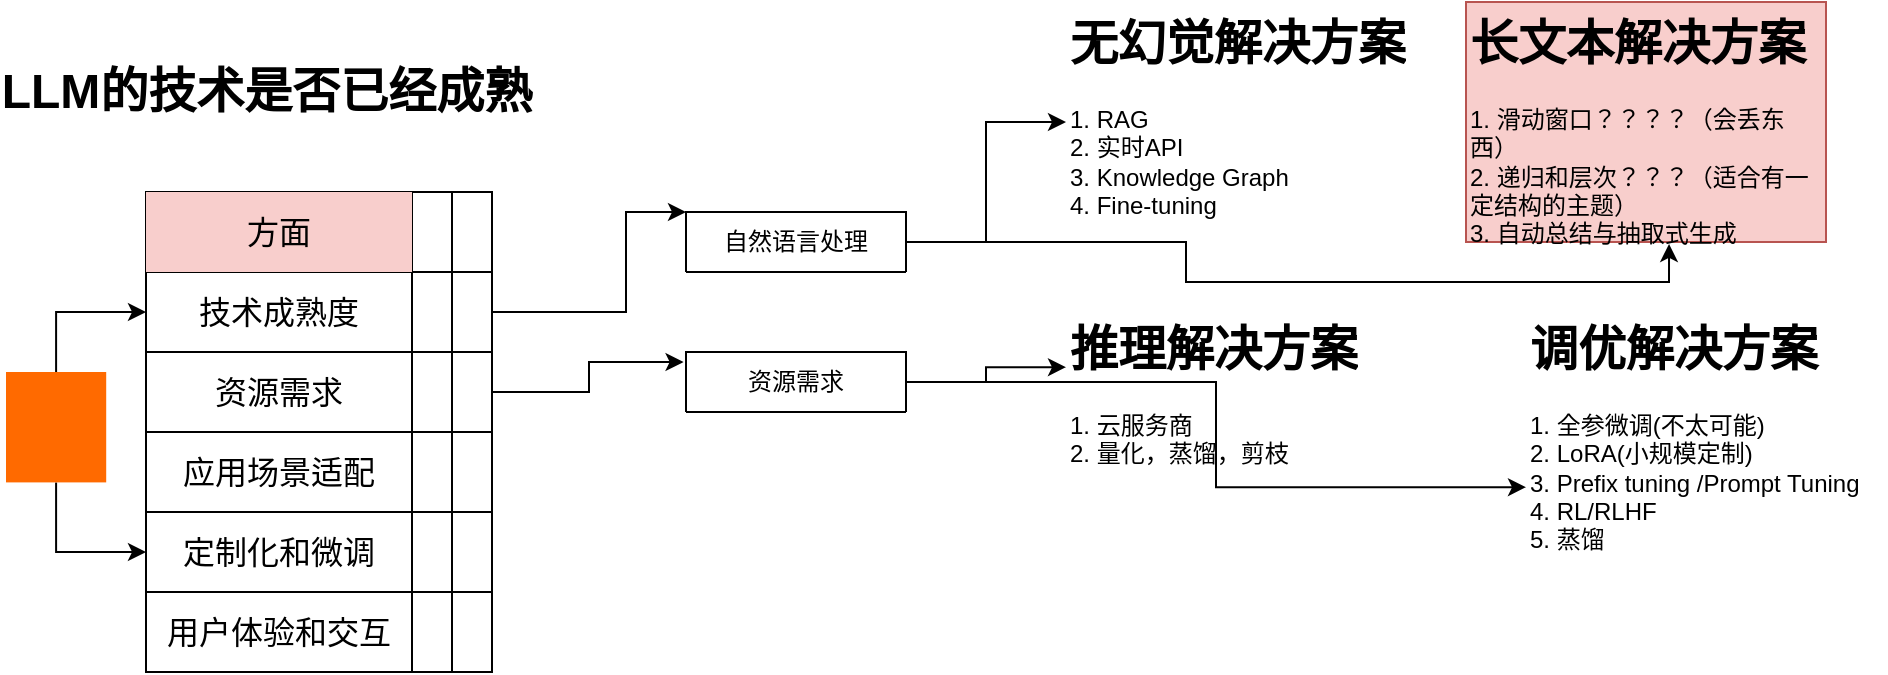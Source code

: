 <mxfile version="26.0.11">
  <diagram name="Page-1" id="aXLdkPHUdD-rzOrkCxJx">
    <mxGraphModel dx="1845" dy="1731" grid="1" gridSize="10" guides="1" tooltips="1" connect="1" arrows="1" fold="1" page="1" pageScale="1" pageWidth="827" pageHeight="1169" math="0" shadow="0">
      <root>
        <mxCell id="0" />
        <mxCell id="1" parent="0" />
        <mxCell id="ion_yS7d4o4E_soSJtq_-2" value="LLM的技术是否已经成熟" style="text;strokeColor=none;fillColor=none;html=1;fontSize=24;fontStyle=1;verticalAlign=middle;align=center;" vertex="1" parent="1">
          <mxGeometry x="80" y="10" width="100" height="40" as="geometry" />
        </mxCell>
        <mxCell id="ion_yS7d4o4E_soSJtq_-28" value="" style="shape=table;startSize=0;container=1;collapsible=0;childLayout=tableLayout;fontSize=16;" vertex="1" parent="1">
          <mxGeometry x="70" y="80" width="173" height="120" as="geometry" />
        </mxCell>
        <mxCell id="ion_yS7d4o4E_soSJtq_-29" value="" style="shape=tableRow;horizontal=0;startSize=0;swimlaneHead=0;swimlaneBody=0;strokeColor=inherit;top=0;left=0;bottom=0;right=0;collapsible=0;dropTarget=0;fillColor=none;points=[[0,0.5],[1,0.5]];portConstraint=eastwest;fontSize=16;" vertex="1" parent="ion_yS7d4o4E_soSJtq_-28">
          <mxGeometry width="173" height="40" as="geometry" />
        </mxCell>
        <mxCell id="ion_yS7d4o4E_soSJtq_-30" value="方面" style="shape=partialRectangle;html=1;whiteSpace=wrap;connectable=0;strokeColor=#b85450;overflow=hidden;fillColor=#f8cecc;top=0;left=0;bottom=0;right=0;pointerEvents=1;fontSize=16;" vertex="1" parent="ion_yS7d4o4E_soSJtq_-29">
          <mxGeometry width="133" height="40" as="geometry">
            <mxRectangle width="133" height="40" as="alternateBounds" />
          </mxGeometry>
        </mxCell>
        <mxCell id="ion_yS7d4o4E_soSJtq_-31" value="" style="shape=partialRectangle;html=1;whiteSpace=wrap;connectable=0;strokeColor=inherit;overflow=hidden;fillColor=none;top=0;left=0;bottom=0;right=0;pointerEvents=1;fontSize=16;" vertex="1" parent="ion_yS7d4o4E_soSJtq_-29">
          <mxGeometry x="133" width="20" height="40" as="geometry">
            <mxRectangle width="20" height="40" as="alternateBounds" />
          </mxGeometry>
        </mxCell>
        <mxCell id="ion_yS7d4o4E_soSJtq_-32" value="" style="shape=partialRectangle;html=1;whiteSpace=wrap;connectable=0;strokeColor=inherit;overflow=hidden;fillColor=none;top=0;left=0;bottom=0;right=0;pointerEvents=1;fontSize=16;" vertex="1" parent="ion_yS7d4o4E_soSJtq_-29">
          <mxGeometry x="153" width="20" height="40" as="geometry">
            <mxRectangle width="20" height="40" as="alternateBounds" />
          </mxGeometry>
        </mxCell>
        <mxCell id="ion_yS7d4o4E_soSJtq_-33" value="" style="shape=tableRow;horizontal=0;startSize=0;swimlaneHead=0;swimlaneBody=0;strokeColor=inherit;top=0;left=0;bottom=0;right=0;collapsible=0;dropTarget=0;fillColor=none;points=[[0,0.5],[1,0.5]];portConstraint=eastwest;fontSize=16;" vertex="1" parent="ion_yS7d4o4E_soSJtq_-28">
          <mxGeometry y="40" width="173" height="40" as="geometry" />
        </mxCell>
        <mxCell id="ion_yS7d4o4E_soSJtq_-34" value="技术成熟度" style="shape=partialRectangle;html=1;whiteSpace=wrap;connectable=0;strokeColor=inherit;overflow=hidden;fillColor=none;top=0;left=0;bottom=0;right=0;pointerEvents=1;fontSize=16;" vertex="1" parent="ion_yS7d4o4E_soSJtq_-33">
          <mxGeometry width="133" height="40" as="geometry">
            <mxRectangle width="133" height="40" as="alternateBounds" />
          </mxGeometry>
        </mxCell>
        <mxCell id="ion_yS7d4o4E_soSJtq_-35" value="" style="shape=partialRectangle;html=1;whiteSpace=wrap;connectable=0;strokeColor=inherit;overflow=hidden;fillColor=none;top=0;left=0;bottom=0;right=0;pointerEvents=1;fontSize=16;" vertex="1" parent="ion_yS7d4o4E_soSJtq_-33">
          <mxGeometry x="133" width="20" height="40" as="geometry">
            <mxRectangle width="20" height="40" as="alternateBounds" />
          </mxGeometry>
        </mxCell>
        <mxCell id="ion_yS7d4o4E_soSJtq_-36" value="" style="shape=partialRectangle;html=1;whiteSpace=wrap;connectable=0;strokeColor=inherit;overflow=hidden;fillColor=none;top=0;left=0;bottom=0;right=0;pointerEvents=1;fontSize=16;" vertex="1" parent="ion_yS7d4o4E_soSJtq_-33">
          <mxGeometry x="153" width="20" height="40" as="geometry">
            <mxRectangle width="20" height="40" as="alternateBounds" />
          </mxGeometry>
        </mxCell>
        <mxCell id="ion_yS7d4o4E_soSJtq_-37" value="" style="shape=tableRow;horizontal=0;startSize=0;swimlaneHead=0;swimlaneBody=0;strokeColor=inherit;top=0;left=0;bottom=0;right=0;collapsible=0;dropTarget=0;fillColor=none;points=[[0,0.5],[1,0.5]];portConstraint=eastwest;fontSize=16;" vertex="1" parent="ion_yS7d4o4E_soSJtq_-28">
          <mxGeometry y="80" width="173" height="40" as="geometry" />
        </mxCell>
        <mxCell id="ion_yS7d4o4E_soSJtq_-38" value="资源需求" style="shape=partialRectangle;html=1;whiteSpace=wrap;connectable=0;strokeColor=inherit;overflow=hidden;fillColor=none;top=0;left=0;bottom=0;right=0;pointerEvents=1;fontSize=16;" vertex="1" parent="ion_yS7d4o4E_soSJtq_-37">
          <mxGeometry width="133" height="40" as="geometry">
            <mxRectangle width="133" height="40" as="alternateBounds" />
          </mxGeometry>
        </mxCell>
        <mxCell id="ion_yS7d4o4E_soSJtq_-39" value="" style="shape=partialRectangle;html=1;whiteSpace=wrap;connectable=0;strokeColor=inherit;overflow=hidden;fillColor=none;top=0;left=0;bottom=0;right=0;pointerEvents=1;fontSize=16;" vertex="1" parent="ion_yS7d4o4E_soSJtq_-37">
          <mxGeometry x="133" width="20" height="40" as="geometry">
            <mxRectangle width="20" height="40" as="alternateBounds" />
          </mxGeometry>
        </mxCell>
        <mxCell id="ion_yS7d4o4E_soSJtq_-40" value="" style="shape=partialRectangle;html=1;whiteSpace=wrap;connectable=0;strokeColor=inherit;overflow=hidden;fillColor=none;top=0;left=0;bottom=0;right=0;pointerEvents=1;fontSize=16;" vertex="1" parent="ion_yS7d4o4E_soSJtq_-37">
          <mxGeometry x="153" width="20" height="40" as="geometry">
            <mxRectangle width="20" height="40" as="alternateBounds" />
          </mxGeometry>
        </mxCell>
        <mxCell id="ion_yS7d4o4E_soSJtq_-41" value="" style="shape=table;startSize=0;container=1;collapsible=0;childLayout=tableLayout;fontSize=16;" vertex="1" parent="1">
          <mxGeometry x="70" y="200" width="173" height="120" as="geometry" />
        </mxCell>
        <mxCell id="ion_yS7d4o4E_soSJtq_-42" value="" style="shape=tableRow;horizontal=0;startSize=0;swimlaneHead=0;swimlaneBody=0;strokeColor=inherit;top=0;left=0;bottom=0;right=0;collapsible=0;dropTarget=0;fillColor=none;points=[[0,0.5],[1,0.5]];portConstraint=eastwest;fontSize=16;" vertex="1" parent="ion_yS7d4o4E_soSJtq_-41">
          <mxGeometry width="173" height="40" as="geometry" />
        </mxCell>
        <mxCell id="ion_yS7d4o4E_soSJtq_-43" value="应用场景适配" style="shape=partialRectangle;html=1;whiteSpace=wrap;connectable=0;strokeColor=inherit;overflow=hidden;fillColor=none;top=0;left=0;bottom=0;right=0;pointerEvents=1;fontSize=16;" vertex="1" parent="ion_yS7d4o4E_soSJtq_-42">
          <mxGeometry width="133" height="40" as="geometry">
            <mxRectangle width="133" height="40" as="alternateBounds" />
          </mxGeometry>
        </mxCell>
        <mxCell id="ion_yS7d4o4E_soSJtq_-44" value="" style="shape=partialRectangle;html=1;whiteSpace=wrap;connectable=0;strokeColor=inherit;overflow=hidden;fillColor=none;top=0;left=0;bottom=0;right=0;pointerEvents=1;fontSize=16;" vertex="1" parent="ion_yS7d4o4E_soSJtq_-42">
          <mxGeometry x="133" width="20" height="40" as="geometry">
            <mxRectangle width="20" height="40" as="alternateBounds" />
          </mxGeometry>
        </mxCell>
        <mxCell id="ion_yS7d4o4E_soSJtq_-45" value="" style="shape=partialRectangle;html=1;whiteSpace=wrap;connectable=0;strokeColor=inherit;overflow=hidden;fillColor=none;top=0;left=0;bottom=0;right=0;pointerEvents=1;fontSize=16;" vertex="1" parent="ion_yS7d4o4E_soSJtq_-42">
          <mxGeometry x="153" width="20" height="40" as="geometry">
            <mxRectangle width="20" height="40" as="alternateBounds" />
          </mxGeometry>
        </mxCell>
        <mxCell id="ion_yS7d4o4E_soSJtq_-46" value="" style="shape=tableRow;horizontal=0;startSize=0;swimlaneHead=0;swimlaneBody=0;strokeColor=inherit;top=0;left=0;bottom=0;right=0;collapsible=0;dropTarget=0;fillColor=none;points=[[0,0.5],[1,0.5]];portConstraint=eastwest;fontSize=16;" vertex="1" parent="ion_yS7d4o4E_soSJtq_-41">
          <mxGeometry y="40" width="173" height="40" as="geometry" />
        </mxCell>
        <mxCell id="ion_yS7d4o4E_soSJtq_-47" value="定制化和微调" style="shape=partialRectangle;html=1;whiteSpace=wrap;connectable=0;strokeColor=inherit;overflow=hidden;fillColor=none;top=0;left=0;bottom=0;right=0;pointerEvents=1;fontSize=16;" vertex="1" parent="ion_yS7d4o4E_soSJtq_-46">
          <mxGeometry width="133" height="40" as="geometry">
            <mxRectangle width="133" height="40" as="alternateBounds" />
          </mxGeometry>
        </mxCell>
        <mxCell id="ion_yS7d4o4E_soSJtq_-48" value="" style="shape=partialRectangle;html=1;whiteSpace=wrap;connectable=0;strokeColor=inherit;overflow=hidden;fillColor=none;top=0;left=0;bottom=0;right=0;pointerEvents=1;fontSize=16;" vertex="1" parent="ion_yS7d4o4E_soSJtq_-46">
          <mxGeometry x="133" width="20" height="40" as="geometry">
            <mxRectangle width="20" height="40" as="alternateBounds" />
          </mxGeometry>
        </mxCell>
        <mxCell id="ion_yS7d4o4E_soSJtq_-49" value="" style="shape=partialRectangle;html=1;whiteSpace=wrap;connectable=0;strokeColor=inherit;overflow=hidden;fillColor=none;top=0;left=0;bottom=0;right=0;pointerEvents=1;fontSize=16;" vertex="1" parent="ion_yS7d4o4E_soSJtq_-46">
          <mxGeometry x="153" width="20" height="40" as="geometry">
            <mxRectangle width="20" height="40" as="alternateBounds" />
          </mxGeometry>
        </mxCell>
        <mxCell id="ion_yS7d4o4E_soSJtq_-50" value="" style="shape=tableRow;horizontal=0;startSize=0;swimlaneHead=0;swimlaneBody=0;strokeColor=inherit;top=0;left=0;bottom=0;right=0;collapsible=0;dropTarget=0;fillColor=none;points=[[0,0.5],[1,0.5]];portConstraint=eastwest;fontSize=16;" vertex="1" parent="ion_yS7d4o4E_soSJtq_-41">
          <mxGeometry y="80" width="173" height="40" as="geometry" />
        </mxCell>
        <mxCell id="ion_yS7d4o4E_soSJtq_-51" value="用户体验和交互" style="shape=partialRectangle;html=1;whiteSpace=wrap;connectable=0;strokeColor=inherit;overflow=hidden;fillColor=none;top=0;left=0;bottom=0;right=0;pointerEvents=1;fontSize=16;" vertex="1" parent="ion_yS7d4o4E_soSJtq_-50">
          <mxGeometry width="133" height="40" as="geometry">
            <mxRectangle width="133" height="40" as="alternateBounds" />
          </mxGeometry>
        </mxCell>
        <mxCell id="ion_yS7d4o4E_soSJtq_-52" value="" style="shape=partialRectangle;html=1;whiteSpace=wrap;connectable=0;strokeColor=inherit;overflow=hidden;fillColor=none;top=0;left=0;bottom=0;right=0;pointerEvents=1;fontSize=16;" vertex="1" parent="ion_yS7d4o4E_soSJtq_-50">
          <mxGeometry x="133" width="20" height="40" as="geometry">
            <mxRectangle width="20" height="40" as="alternateBounds" />
          </mxGeometry>
        </mxCell>
        <mxCell id="ion_yS7d4o4E_soSJtq_-53" value="" style="shape=partialRectangle;html=1;whiteSpace=wrap;connectable=0;strokeColor=inherit;overflow=hidden;fillColor=none;top=0;left=0;bottom=0;right=0;pointerEvents=1;fontSize=16;" vertex="1" parent="ion_yS7d4o4E_soSJtq_-50">
          <mxGeometry x="153" width="20" height="40" as="geometry">
            <mxRectangle width="20" height="40" as="alternateBounds" />
          </mxGeometry>
        </mxCell>
        <mxCell id="ion_yS7d4o4E_soSJtq_-56" style="edgeStyle=orthogonalEdgeStyle;rounded=0;orthogonalLoop=1;jettySize=auto;html=1;entryX=0;entryY=0.5;entryDx=0;entryDy=0;" edge="1" parent="1" source="ion_yS7d4o4E_soSJtq_-55" target="ion_yS7d4o4E_soSJtq_-33">
          <mxGeometry relative="1" as="geometry" />
        </mxCell>
        <mxCell id="ion_yS7d4o4E_soSJtq_-57" style="edgeStyle=orthogonalEdgeStyle;rounded=0;orthogonalLoop=1;jettySize=auto;html=1;" edge="1" parent="1" source="ion_yS7d4o4E_soSJtq_-55" target="ion_yS7d4o4E_soSJtq_-46">
          <mxGeometry relative="1" as="geometry" />
        </mxCell>
        <mxCell id="ion_yS7d4o4E_soSJtq_-55" value="" style="points=[];aspect=fixed;html=1;align=center;shadow=0;dashed=0;fillColor=#FF6A00;strokeColor=none;shape=mxgraph.alibaba_cloud.nlp_natural_language_processing;" vertex="1" parent="1">
          <mxGeometry y="170" width="50.1" height="55.2" as="geometry" />
        </mxCell>
        <mxCell id="ion_yS7d4o4E_soSJtq_-66" value="自然语言处理" style="swimlane;fontStyle=0;childLayout=stackLayout;horizontal=1;startSize=30;horizontalStack=0;resizeParent=1;resizeParentMax=0;resizeLast=0;collapsible=1;marginBottom=0;whiteSpace=wrap;html=1;textShadow=0;" vertex="1" collapsed="1" parent="1">
          <mxGeometry x="340" y="90" width="110" height="30" as="geometry">
            <mxRectangle x="340" y="90" width="140" height="240" as="alternateBounds" />
          </mxGeometry>
        </mxCell>
        <mxCell id="ion_yS7d4o4E_soSJtq_-67" value="1.生成:高质量，无幻觉" style="text;strokeColor=none;fillColor=none;align=left;verticalAlign=middle;spacingLeft=4;spacingRight=4;overflow=hidden;points=[[0,0.5],[1,0.5]];portConstraint=eastwest;rotatable=0;whiteSpace=wrap;html=1;" vertex="1" parent="ion_yS7d4o4E_soSJtq_-66">
          <mxGeometry y="30" width="140" height="30" as="geometry" />
        </mxCell>
        <mxCell id="ion_yS7d4o4E_soSJtq_-68" value="2.理解：长文本，多轮对话一致性" style="text;strokeColor=none;fillColor=none;align=left;verticalAlign=middle;spacingLeft=4;spacingRight=4;overflow=hidden;points=[[0,0.5],[1,0.5]];portConstraint=eastwest;rotatable=0;whiteSpace=wrap;html=1;" vertex="1" parent="ion_yS7d4o4E_soSJtq_-66">
          <mxGeometry y="60" width="140" height="30" as="geometry" />
        </mxCell>
        <mxCell id="ion_yS7d4o4E_soSJtq_-69" value="3.情感分析：隐喻、讽刺、跨文化的情感表达差异" style="text;strokeColor=none;fillColor=none;align=left;verticalAlign=middle;spacingLeft=4;spacingRight=4;overflow=hidden;points=[[0,0.5],[1,0.5]];portConstraint=eastwest;rotatable=0;whiteSpace=wrap;html=1;" vertex="1" parent="ion_yS7d4o4E_soSJtq_-66">
          <mxGeometry y="90" width="140" height="50" as="geometry" />
        </mxCell>
        <mxCell id="ion_yS7d4o4E_soSJtq_-73" value="4.信息抽取：文本的歧义性、领域专有知识的缺乏" style="text;strokeColor=none;fillColor=none;align=left;verticalAlign=middle;spacingLeft=4;spacingRight=4;overflow=hidden;points=[[0,0.5],[1,0.5]];portConstraint=eastwest;rotatable=0;whiteSpace=wrap;html=1;" vertex="1" parent="ion_yS7d4o4E_soSJtq_-66">
          <mxGeometry y="140" width="140" height="50" as="geometry" />
        </mxCell>
        <mxCell id="ion_yS7d4o4E_soSJtq_-76" value="&lt;font&gt;5.翻译：&lt;span style=&quot;color: rgb(14, 14, 14); font-family: &amp;quot;.AppleSystemUIFont&amp;quot;; background-color: transparent;&quot;&gt;专有术语的翻译、低资源语言的支持、文化适应性&lt;/span&gt;&lt;/font&gt;" style="text;strokeColor=none;fillColor=none;align=left;verticalAlign=middle;spacingLeft=4;spacingRight=4;overflow=hidden;points=[[0,0.5],[1,0.5]];portConstraint=eastwest;rotatable=0;whiteSpace=wrap;html=1;" vertex="1" parent="ion_yS7d4o4E_soSJtq_-66">
          <mxGeometry y="190" width="140" height="50" as="geometry" />
        </mxCell>
        <mxCell id="ion_yS7d4o4E_soSJtq_-75" style="edgeStyle=orthogonalEdgeStyle;rounded=0;orthogonalLoop=1;jettySize=auto;html=1;entryX=0;entryY=0;entryDx=0;entryDy=0;" edge="1" parent="1" source="ion_yS7d4o4E_soSJtq_-33" target="ion_yS7d4o4E_soSJtq_-66">
          <mxGeometry relative="1" as="geometry">
            <Array as="points">
              <mxPoint x="310" y="140" />
              <mxPoint x="310" y="90" />
            </Array>
          </mxGeometry>
        </mxCell>
        <mxCell id="ion_yS7d4o4E_soSJtq_-77" value="&lt;h1 style=&quot;margin-top: 0px;&quot;&gt;&lt;span style=&quot;background-color: transparent; color: light-dark(rgb(0, 0, 0), rgb(255, 255, 255));&quot;&gt;无幻觉解决方案&lt;/span&gt;&lt;/h1&gt;&lt;div&gt;&lt;span style=&quot;background-color: transparent; color: light-dark(rgb(0, 0, 0), rgb(255, 255, 255));&quot;&gt;1. RAG&lt;/span&gt;&lt;/div&gt;&lt;div&gt;&lt;span style=&quot;background-color: transparent; color: light-dark(rgb(0, 0, 0), rgb(255, 255, 255));&quot;&gt;2. 实时API&lt;/span&gt;&lt;/div&gt;&lt;div&gt;&lt;span style=&quot;background-color: transparent; color: light-dark(rgb(0, 0, 0), rgb(255, 255, 255));&quot;&gt;3. Knowledge Graph&lt;/span&gt;&lt;/div&gt;&lt;div&gt;&lt;span style=&quot;background-color: transparent; color: light-dark(rgb(0, 0, 0), rgb(255, 255, 255));&quot;&gt;4. Fine-tuning&lt;/span&gt;&lt;/div&gt;" style="text;html=1;whiteSpace=wrap;overflow=hidden;rounded=0;" vertex="1" parent="1">
          <mxGeometry x="530" y="-15" width="180" height="120" as="geometry" />
        </mxCell>
        <mxCell id="ion_yS7d4o4E_soSJtq_-78" style="edgeStyle=orthogonalEdgeStyle;rounded=0;orthogonalLoop=1;jettySize=auto;html=1;entryX=0;entryY=0.5;entryDx=0;entryDy=0;" edge="1" parent="1" source="ion_yS7d4o4E_soSJtq_-67" target="ion_yS7d4o4E_soSJtq_-77">
          <mxGeometry relative="1" as="geometry" />
        </mxCell>
        <mxCell id="ion_yS7d4o4E_soSJtq_-79" value="&lt;h1 style=&quot;margin-top: 0px;&quot;&gt;&lt;span style=&quot;background-color: transparent; color: light-dark(rgb(0, 0, 0), rgb(255, 255, 255));&quot;&gt;长文本解决方案&lt;/span&gt;&lt;/h1&gt;&lt;div&gt;&lt;span style=&quot;background-color: transparent; color: light-dark(rgb(0, 0, 0), rgb(255, 255, 255));&quot;&gt;1. 滑动窗口？？？？（会丢东西）&lt;br&gt;&lt;/span&gt;&lt;/div&gt;&lt;div&gt;&lt;span style=&quot;background-color: transparent; color: light-dark(rgb(0, 0, 0), rgb(255, 255, 255));&quot;&gt;2. 递归和层次？？？（适合有一定结构的主题）&lt;/span&gt;&lt;/div&gt;&lt;div&gt;&lt;span style=&quot;background-color: transparent; color: light-dark(rgb(0, 0, 0), rgb(255, 255, 255));&quot;&gt;3. 自动总结与抽取式生成&lt;/span&gt;&lt;/div&gt;" style="text;html=1;whiteSpace=wrap;overflow=hidden;rounded=0;fillColor=#f8cecc;strokeColor=#b85450;" vertex="1" parent="1">
          <mxGeometry x="730" y="-15" width="180" height="120" as="geometry" />
        </mxCell>
        <mxCell id="ion_yS7d4o4E_soSJtq_-81" style="edgeStyle=orthogonalEdgeStyle;rounded=0;orthogonalLoop=1;jettySize=auto;html=1;entryX=0.564;entryY=1.008;entryDx=0;entryDy=0;entryPerimeter=0;" edge="1" parent="1" source="ion_yS7d4o4E_soSJtq_-66" target="ion_yS7d4o4E_soSJtq_-79">
          <mxGeometry relative="1" as="geometry" />
        </mxCell>
        <mxCell id="ion_yS7d4o4E_soSJtq_-82" value="资源需求" style="swimlane;fontStyle=0;childLayout=stackLayout;horizontal=1;startSize=30;horizontalStack=0;resizeParent=1;resizeParentMax=0;resizeLast=0;collapsible=1;marginBottom=0;whiteSpace=wrap;html=1;textShadow=0;" vertex="1" collapsed="1" parent="1">
          <mxGeometry x="340" y="160" width="110" height="30" as="geometry">
            <mxRectangle x="340" y="160" width="140" height="120" as="alternateBounds" />
          </mxGeometry>
        </mxCell>
        <mxCell id="ion_yS7d4o4E_soSJtq_-83" value="1. 训练(一般用不上)" style="text;strokeColor=none;fillColor=none;align=left;verticalAlign=middle;spacingLeft=4;spacingRight=4;overflow=hidden;points=[[0,0.5],[1,0.5]];portConstraint=eastwest;rotatable=0;whiteSpace=wrap;html=1;" vertex="1" parent="ion_yS7d4o4E_soSJtq_-82">
          <mxGeometry y="30" width="140" height="30" as="geometry" />
        </mxCell>
        <mxCell id="ion_yS7d4o4E_soSJtq_-84" value="2. 推理(一般使用云部署，价格可控)" style="text;strokeColor=none;fillColor=none;align=left;verticalAlign=middle;spacingLeft=4;spacingRight=4;overflow=hidden;points=[[0,0.5],[1,0.5]];portConstraint=eastwest;rotatable=0;whiteSpace=wrap;html=1;" vertex="1" parent="ion_yS7d4o4E_soSJtq_-82">
          <mxGeometry y="60" width="140" height="30" as="geometry" />
        </mxCell>
        <mxCell id="ion_yS7d4o4E_soSJtq_-85" value="3. 调优" style="text;strokeColor=none;fillColor=none;align=left;verticalAlign=middle;spacingLeft=4;spacingRight=4;overflow=hidden;points=[[0,0.5],[1,0.5]];portConstraint=eastwest;rotatable=0;whiteSpace=wrap;html=1;" vertex="1" parent="ion_yS7d4o4E_soSJtq_-82">
          <mxGeometry y="90" width="140" height="30" as="geometry" />
        </mxCell>
        <mxCell id="ion_yS7d4o4E_soSJtq_-89" style="edgeStyle=orthogonalEdgeStyle;rounded=0;orthogonalLoop=1;jettySize=auto;html=1;entryX=-0.011;entryY=0.167;entryDx=0;entryDy=0;entryPerimeter=0;" edge="1" parent="1" source="ion_yS7d4o4E_soSJtq_-37" target="ion_yS7d4o4E_soSJtq_-82">
          <mxGeometry relative="1" as="geometry" />
        </mxCell>
        <mxCell id="ion_yS7d4o4E_soSJtq_-90" value="&lt;h1 style=&quot;margin-top: 0px;&quot;&gt;&lt;span style=&quot;background-color: transparent; color: light-dark(rgb(0, 0, 0), rgb(255, 255, 255));&quot;&gt;推理解决方案&lt;/span&gt;&lt;/h1&gt;&lt;div&gt;&lt;span style=&quot;background-color: transparent; color: light-dark(rgb(0, 0, 0), rgb(255, 255, 255));&quot;&gt;1. 云服务商&lt;/span&gt;&lt;/div&gt;&lt;div&gt;&lt;span style=&quot;background-color: transparent; color: light-dark(rgb(0, 0, 0), rgb(255, 255, 255));&quot;&gt;2. 量化，蒸馏，剪枝&lt;/span&gt;&lt;/div&gt;" style="text;html=1;whiteSpace=wrap;overflow=hidden;rounded=0;" vertex="1" parent="1">
          <mxGeometry x="530" y="137.6" width="180" height="120" as="geometry" />
        </mxCell>
        <mxCell id="ion_yS7d4o4E_soSJtq_-91" style="edgeStyle=orthogonalEdgeStyle;rounded=0;orthogonalLoop=1;jettySize=auto;html=1;entryX=0;entryY=0.25;entryDx=0;entryDy=0;" edge="1" parent="1" source="ion_yS7d4o4E_soSJtq_-84" target="ion_yS7d4o4E_soSJtq_-90">
          <mxGeometry relative="1" as="geometry" />
        </mxCell>
        <mxCell id="ion_yS7d4o4E_soSJtq_-92" value="&lt;h1 style=&quot;margin-top: 0px;&quot;&gt;&lt;span style=&quot;background-color: transparent; color: light-dark(rgb(0, 0, 0), rgb(255, 255, 255));&quot;&gt;调优解决方案&lt;/span&gt;&lt;/h1&gt;&lt;div&gt;&lt;span style=&quot;background-color: transparent; color: light-dark(rgb(0, 0, 0), rgb(255, 255, 255));&quot;&gt;1. 全参微调(不太可能)&lt;/span&gt;&lt;/div&gt;&lt;div&gt;&lt;span style=&quot;background-color: transparent; color: light-dark(rgb(0, 0, 0), rgb(255, 255, 255));&quot;&gt;2. LoRA(小规模定制)&lt;/span&gt;&lt;/div&gt;&lt;div&gt;&lt;span style=&quot;background-color: transparent; color: light-dark(rgb(0, 0, 0), rgb(255, 255, 255));&quot;&gt;3. Prefix tuning /Prompt Tuning&lt;/span&gt;&lt;/div&gt;&lt;div&gt;&lt;span style=&quot;background-color: transparent; color: light-dark(rgb(0, 0, 0), rgb(255, 255, 255));&quot;&gt;4. RL/RLHF&lt;/span&gt;&lt;/div&gt;&lt;div&gt;&lt;span style=&quot;background-color: transparent; color: light-dark(rgb(0, 0, 0), rgb(255, 255, 255));&quot;&gt;5. 蒸馏&lt;/span&gt;&lt;/div&gt;" style="text;html=1;whiteSpace=wrap;overflow=hidden;rounded=0;" vertex="1" parent="1">
          <mxGeometry x="760" y="137.6" width="180" height="120" as="geometry" />
        </mxCell>
        <mxCell id="ion_yS7d4o4E_soSJtq_-93" style="edgeStyle=orthogonalEdgeStyle;rounded=0;orthogonalLoop=1;jettySize=auto;html=1;entryX=0;entryY=0.75;entryDx=0;entryDy=0;" edge="1" parent="1" source="ion_yS7d4o4E_soSJtq_-84" target="ion_yS7d4o4E_soSJtq_-92">
          <mxGeometry relative="1" as="geometry" />
        </mxCell>
      </root>
    </mxGraphModel>
  </diagram>
</mxfile>
